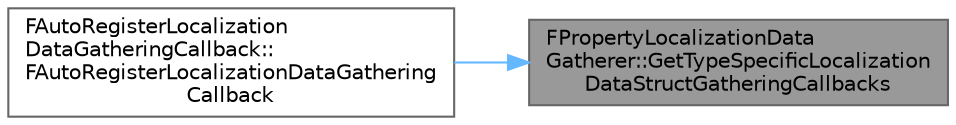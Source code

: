 digraph "FPropertyLocalizationDataGatherer::GetTypeSpecificLocalizationDataStructGatheringCallbacks"
{
 // INTERACTIVE_SVG=YES
 // LATEX_PDF_SIZE
  bgcolor="transparent";
  edge [fontname=Helvetica,fontsize=10,labelfontname=Helvetica,labelfontsize=10];
  node [fontname=Helvetica,fontsize=10,shape=box,height=0.2,width=0.4];
  rankdir="RL";
  Node1 [id="Node000001",label="FPropertyLocalizationData\lGatherer::GetTypeSpecificLocalization\lDataStructGatheringCallbacks",height=0.2,width=0.4,color="gray40", fillcolor="grey60", style="filled", fontcolor="black",tooltip=" "];
  Node1 -> Node2 [id="edge1_Node000001_Node000002",dir="back",color="steelblue1",style="solid",tooltip=" "];
  Node2 [id="Node000002",label="FAutoRegisterLocalization\lDataGatheringCallback::\lFAutoRegisterLocalizationDataGathering\lCallback",height=0.2,width=0.4,color="grey40", fillcolor="white", style="filled",URL="$d1/dac/structFAutoRegisterLocalizationDataGatheringCallback.html#af562e06b7bf46a4d6dc20aecc68c9589",tooltip=" "];
}
